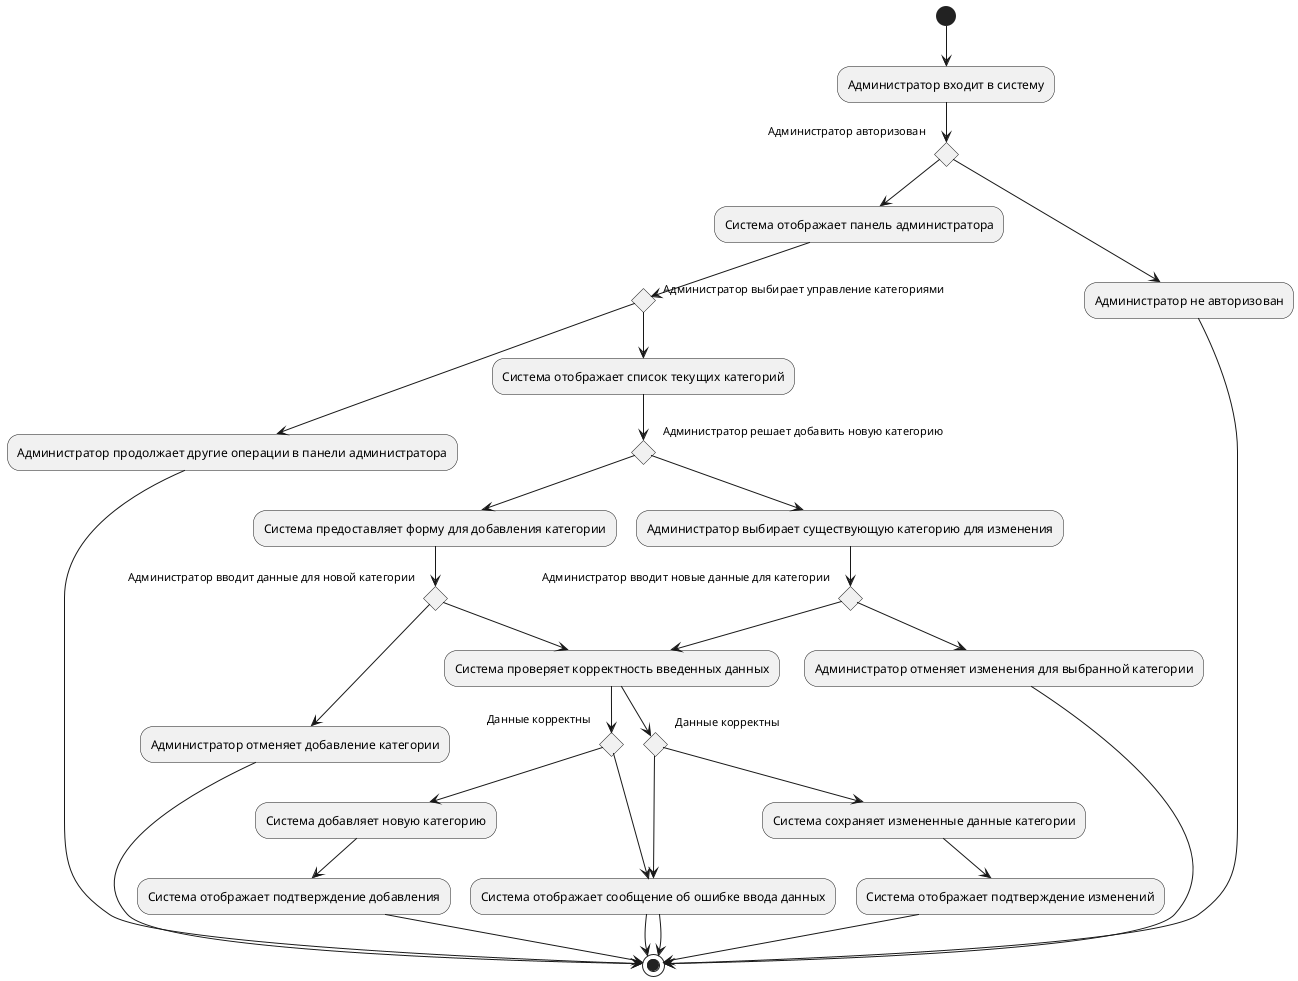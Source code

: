 @startuml
(*) --> "Администратор входит в систему"

if "Администратор авторизован" then
  --> "Система отображает панель администратора"

  if "Администратор выбирает управление категориями" then
    --> "Система отображает список текущих категорий"

    if "Администратор решает добавить новую категорию" then
      --> "Система предоставляет форму для добавления категории"

      if "Администратор вводит данные для новой категории" then
        --> "Система проверяет корректность введенных данных"

        if "Данные корректны" then
          --> "Система добавляет новую категорию"
          --> "Система отображает подтверждение добавления"
          --> (*)
        else
          --> "Система отображает сообщение об ошибке ввода данных"
          --> (*)
        endif
      else
        --> "Администратор отменяет добавление категории"
        --> (*)
      endif
    else
      --> "Администратор выбирает существующую категорию для изменения"

      if "Администратор вводит новые данные для категории" then
        --> "Система проверяет корректность введенных данных"

        if "Данные корректны" then
          --> "Система сохраняет измененные данные категории"
          --> "Система отображает подтверждение изменений"
          --> (*)
        else
          --> "Система отображает сообщение об ошибке ввода данных"
          --> (*)
        endif
      else
        --> "Администратор отменяет изменения для выбранной категории"
        --> (*)
      endif
    endif
  else
    --> "Администратор продолжает другие операции в панели администратора"
    --> (*)
  endif
else
  --> "Администратор не авторизован"
  --> (*)
endif
@enduml